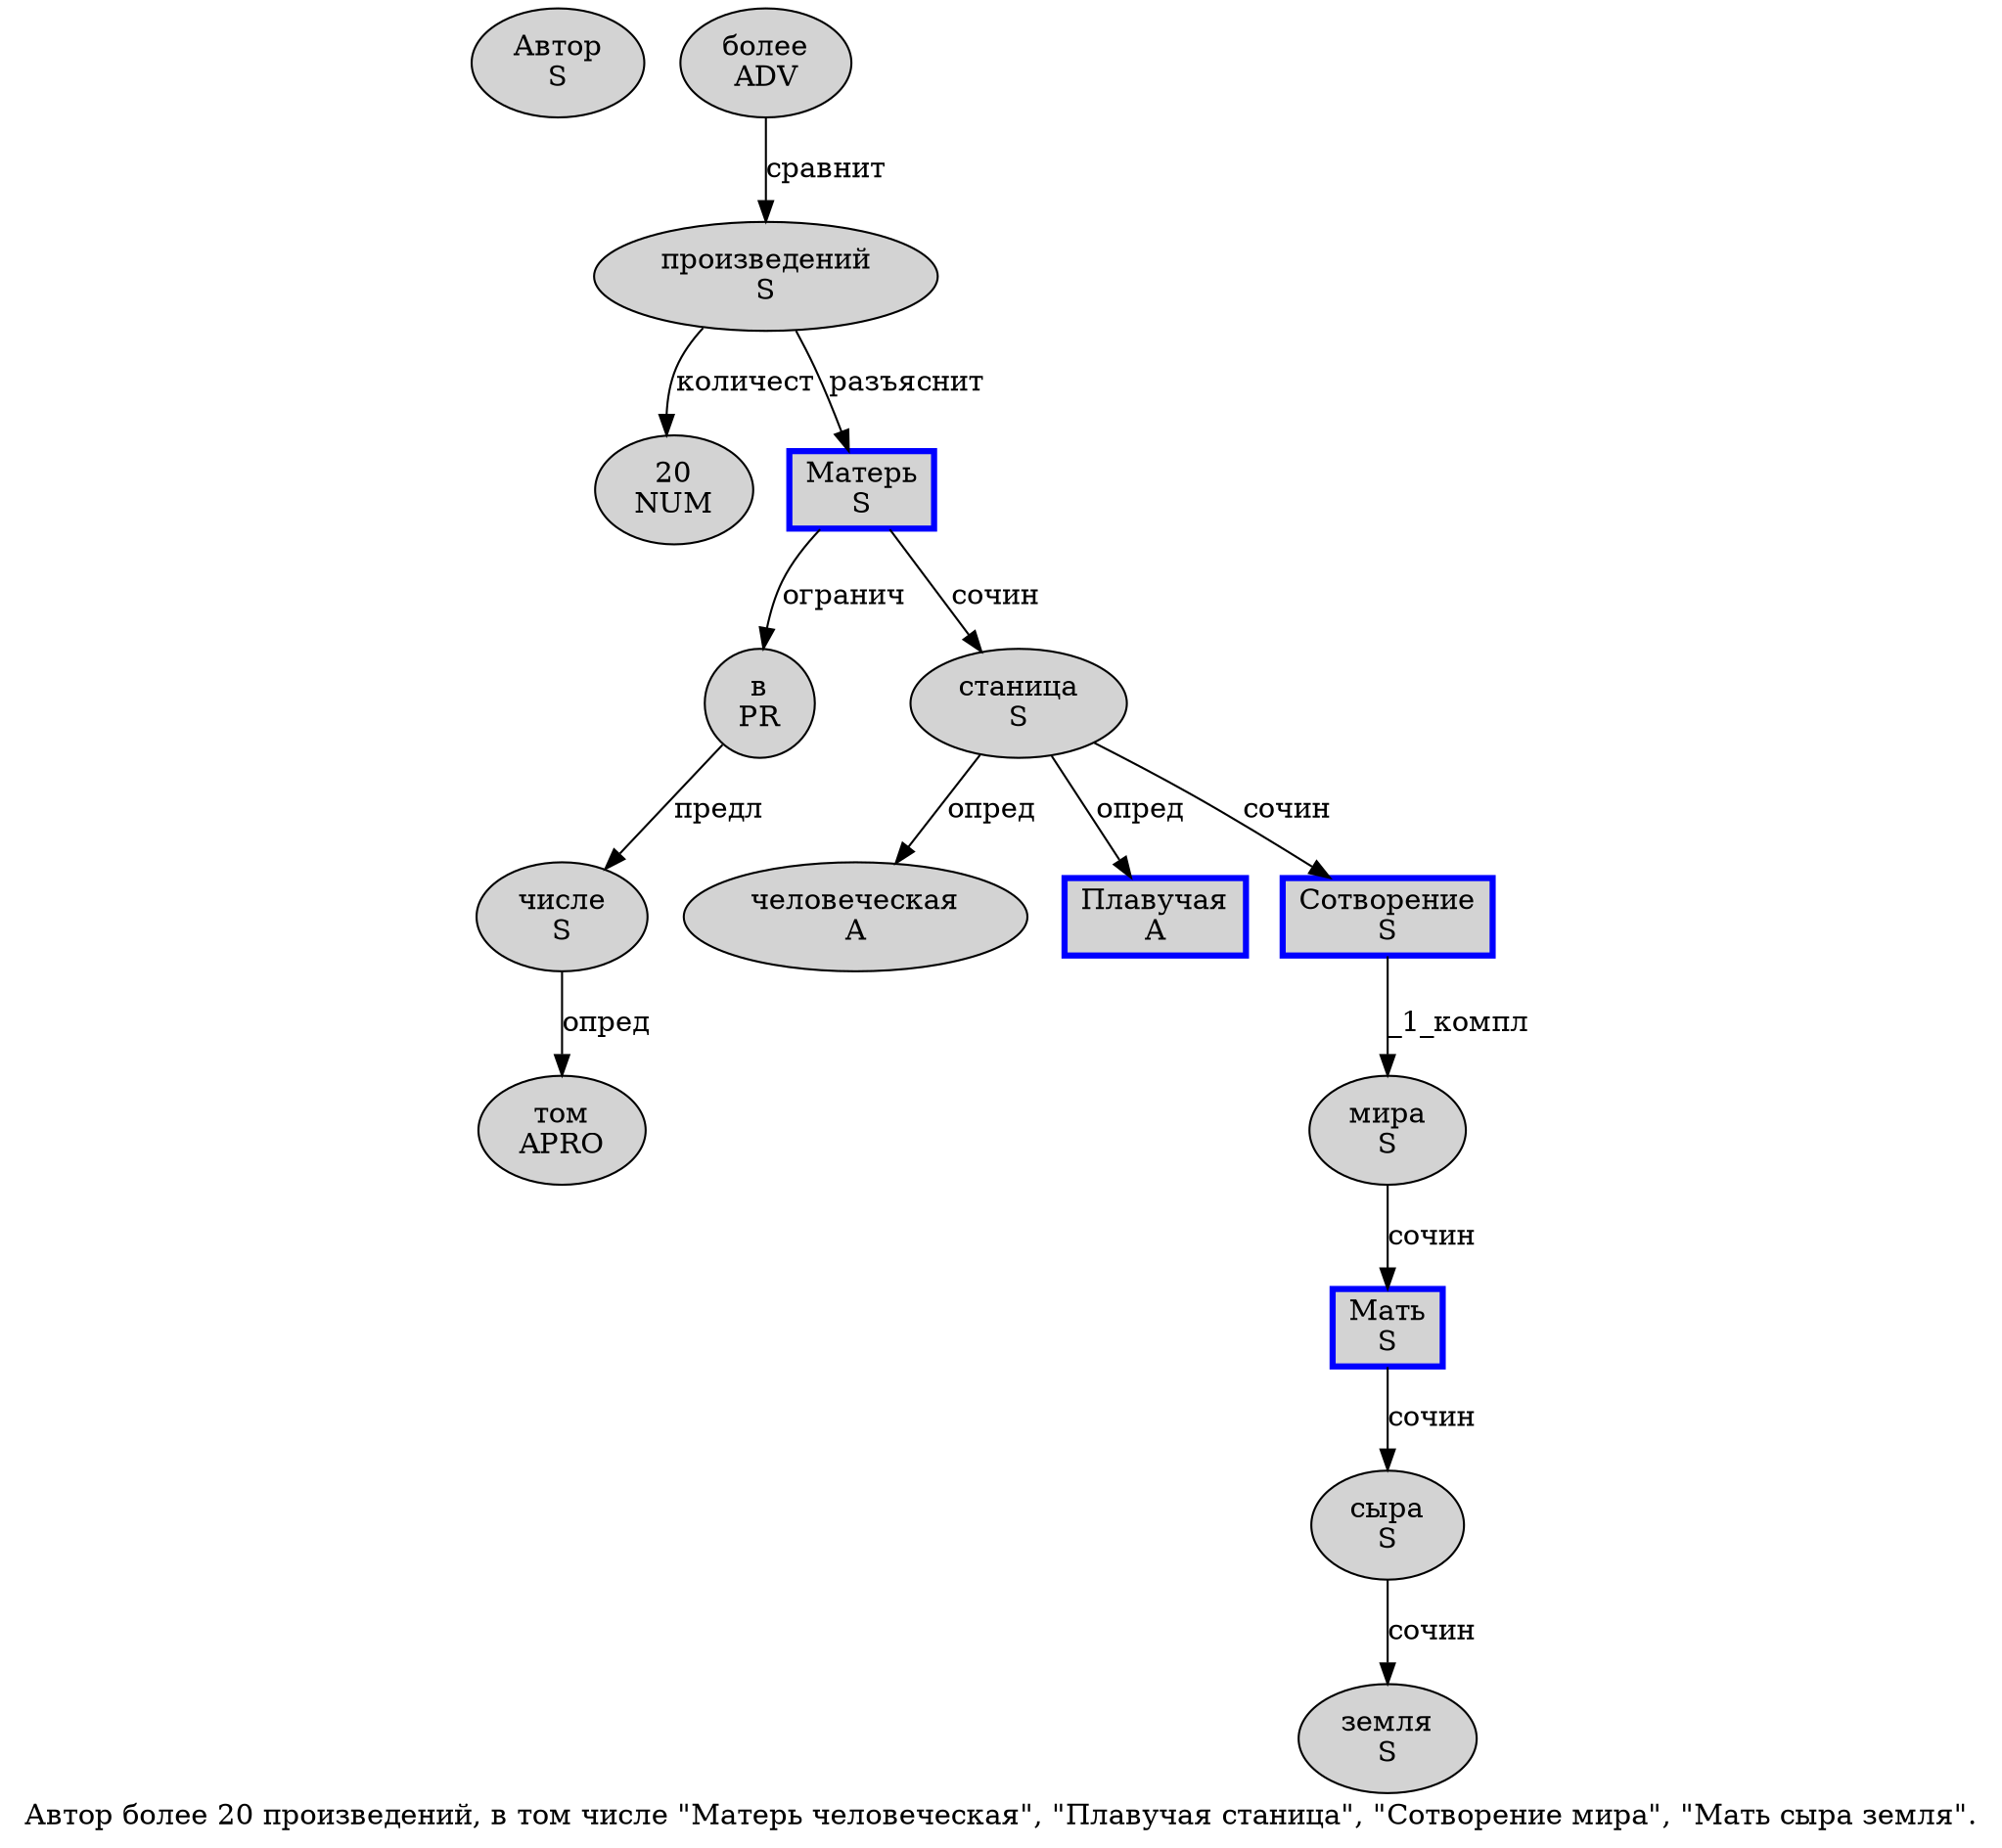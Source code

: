 digraph SENTENCE_1748 {
	graph [label="Автор более 20 произведений, в том числе \"Матерь человеческая\", \"Плавучая станица\", \"Сотворение мира\", \"Мать сыра земля\"."]
	node [style=filled]
		0 [label="Автор
S" color="" fillcolor=lightgray penwidth=1 shape=ellipse]
		1 [label="более
ADV" color="" fillcolor=lightgray penwidth=1 shape=ellipse]
		2 [label="20
NUM" color="" fillcolor=lightgray penwidth=1 shape=ellipse]
		3 [label="произведений
S" color="" fillcolor=lightgray penwidth=1 shape=ellipse]
		5 [label="в
PR" color="" fillcolor=lightgray penwidth=1 shape=ellipse]
		6 [label="том
APRO" color="" fillcolor=lightgray penwidth=1 shape=ellipse]
		7 [label="числе
S" color="" fillcolor=lightgray penwidth=1 shape=ellipse]
		9 [label="Матерь
S" color=blue fillcolor=lightgray penwidth=3 shape=box]
		10 [label="человеческая
A" color="" fillcolor=lightgray penwidth=1 shape=ellipse]
		14 [label="Плавучая
A" color=blue fillcolor=lightgray penwidth=3 shape=box]
		15 [label="станица
S" color="" fillcolor=lightgray penwidth=1 shape=ellipse]
		19 [label="Сотворение
S" color=blue fillcolor=lightgray penwidth=3 shape=box]
		20 [label="мира
S" color="" fillcolor=lightgray penwidth=1 shape=ellipse]
		24 [label="Мать
S" color=blue fillcolor=lightgray penwidth=3 shape=box]
		25 [label="сыра
S" color="" fillcolor=lightgray penwidth=1 shape=ellipse]
		26 [label="земля
S" color="" fillcolor=lightgray penwidth=1 shape=ellipse]
			5 -> 7 [label="предл"]
			20 -> 24 [label="сочин"]
			9 -> 5 [label="огранич"]
			9 -> 15 [label="сочин"]
			3 -> 2 [label="количест"]
			3 -> 9 [label="разъяснит"]
			25 -> 26 [label="сочин"]
			7 -> 6 [label="опред"]
			15 -> 10 [label="опред"]
			15 -> 14 [label="опред"]
			15 -> 19 [label="сочин"]
			1 -> 3 [label="сравнит"]
			19 -> 20 [label="_1_компл"]
			24 -> 25 [label="сочин"]
}